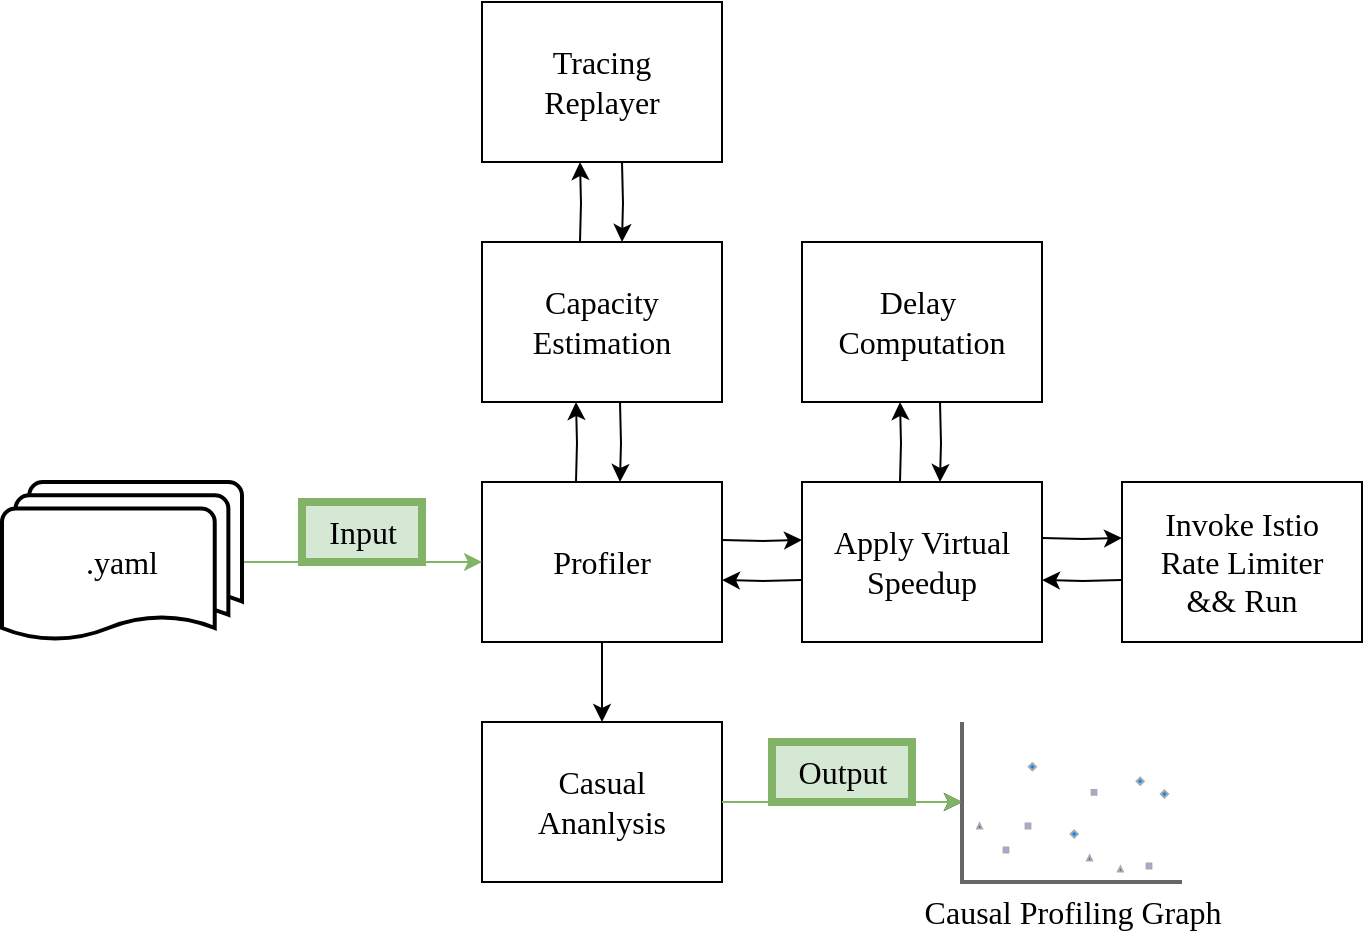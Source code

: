<mxfile version="23.0.2" type="github">
  <diagram name="Page-1" id="wRnGrg6iGE06HjqvxRR6">
    <mxGraphModel dx="864" dy="652" grid="0" gridSize="10" guides="1" tooltips="1" connect="1" arrows="1" fold="1" page="1" pageScale="1" pageWidth="850" pageHeight="1100" math="0" shadow="0">
      <root>
        <mxCell id="0" />
        <mxCell id="1" parent="0" />
        <mxCell id="ntJ7m171lPZw0HIdvSzM-8" style="edgeStyle=orthogonalEdgeStyle;rounded=0;orthogonalLoop=1;jettySize=auto;html=1;exitX=0.25;exitY=0;exitDx=0;exitDy=0;fontFamily=Times New Roman;" edge="1" parent="1">
          <mxGeometry relative="1" as="geometry">
            <mxPoint x="367" y="400" as="sourcePoint" />
            <mxPoint x="367" y="360" as="targetPoint" />
          </mxGeometry>
        </mxCell>
        <mxCell id="ntJ7m171lPZw0HIdvSzM-23" style="edgeStyle=orthogonalEdgeStyle;rounded=0;orthogonalLoop=1;jettySize=auto;html=1;exitX=1;exitY=0.25;exitDx=0;exitDy=0;entryX=0;entryY=0.25;entryDx=0;entryDy=0;fontFamily=Times New Roman;" edge="1" parent="1">
          <mxGeometry relative="1" as="geometry">
            <mxPoint x="440" y="429" as="sourcePoint" />
            <mxPoint x="480" y="429" as="targetPoint" />
          </mxGeometry>
        </mxCell>
        <mxCell id="ntJ7m171lPZw0HIdvSzM-31" style="edgeStyle=orthogonalEdgeStyle;rounded=0;orthogonalLoop=1;jettySize=auto;html=1;exitX=0.5;exitY=1;exitDx=0;exitDy=0;entryX=0.5;entryY=0;entryDx=0;entryDy=0;fontFamily=Times New Roman;" edge="1" parent="1" source="ntJ7m171lPZw0HIdvSzM-1" target="ntJ7m171lPZw0HIdvSzM-21">
          <mxGeometry relative="1" as="geometry" />
        </mxCell>
        <mxCell id="ntJ7m171lPZw0HIdvSzM-1" value="&lt;font style=&quot;font-size: 16px;&quot;&gt;Profiler&lt;/font&gt;" style="whiteSpace=wrap;html=1;fillColor=default;fontFamily=Times New Roman;" vertex="1" parent="1">
          <mxGeometry x="320" y="400" width="120" height="80" as="geometry" />
        </mxCell>
        <mxCell id="ntJ7m171lPZw0HIdvSzM-3" style="edgeStyle=orthogonalEdgeStyle;rounded=0;orthogonalLoop=1;jettySize=auto;html=1;exitX=1;exitY=0.5;exitDx=0;exitDy=0;exitPerimeter=0;fillColor=#d5e8d4;strokeColor=#82b366;fontFamily=Times New Roman;" edge="1" parent="1" source="ntJ7m171lPZw0HIdvSzM-2" target="ntJ7m171lPZw0HIdvSzM-1">
          <mxGeometry relative="1" as="geometry" />
        </mxCell>
        <mxCell id="ntJ7m171lPZw0HIdvSzM-2" value="&lt;font style=&quot;font-size: 16px;&quot;&gt;.yaml&lt;/font&gt;" style="strokeWidth=2;html=1;shape=mxgraph.flowchart.multi-document;whiteSpace=wrap;fontFamily=Times New Roman;" vertex="1" parent="1">
          <mxGeometry x="80" y="400" width="120" height="80" as="geometry" />
        </mxCell>
        <mxCell id="ntJ7m171lPZw0HIdvSzM-4" value="&lt;font style=&quot;font-size: 16px;&quot;&gt;Input&lt;/font&gt;" style="text;html=1;align=center;verticalAlign=middle;resizable=0;points=[];autosize=1;strokeColor=#82b366;fillColor=#d5e8d4;strokeWidth=4;fontFamily=Times New Roman;" vertex="1" parent="1">
          <mxGeometry x="230" y="410" width="60" height="30" as="geometry" />
        </mxCell>
        <mxCell id="ntJ7m171lPZw0HIdvSzM-9" style="edgeStyle=orthogonalEdgeStyle;rounded=0;orthogonalLoop=1;jettySize=auto;html=1;entryX=0.75;entryY=0;entryDx=0;entryDy=0;fontFamily=Times New Roman;" edge="1" parent="1">
          <mxGeometry relative="1" as="geometry">
            <mxPoint x="389" y="360" as="sourcePoint" />
            <mxPoint x="389" y="400" as="targetPoint" />
          </mxGeometry>
        </mxCell>
        <mxCell id="ntJ7m171lPZw0HIdvSzM-17" style="edgeStyle=orthogonalEdgeStyle;rounded=0;orthogonalLoop=1;jettySize=auto;html=1;exitX=0.25;exitY=0;exitDx=0;exitDy=0;entryX=0.25;entryY=1;entryDx=0;entryDy=0;fontFamily=Times New Roman;" edge="1" parent="1">
          <mxGeometry relative="1" as="geometry">
            <mxPoint x="369" y="280" as="sourcePoint" />
            <mxPoint x="369" y="240" as="targetPoint" />
          </mxGeometry>
        </mxCell>
        <mxCell id="ntJ7m171lPZw0HIdvSzM-7" value="&lt;font style=&quot;font-size: 16px;&quot;&gt;Capacity&lt;br&gt;Estimation&lt;br&gt;&lt;/font&gt;" style="whiteSpace=wrap;html=1;fillColor=default;fontFamily=Times New Roman;" vertex="1" parent="1">
          <mxGeometry x="320" y="280" width="120" height="80" as="geometry" />
        </mxCell>
        <mxCell id="ntJ7m171lPZw0HIdvSzM-18" style="edgeStyle=orthogonalEdgeStyle;rounded=0;orthogonalLoop=1;jettySize=auto;html=1;exitX=0.75;exitY=1;exitDx=0;exitDy=0;entryX=0.75;entryY=0;entryDx=0;entryDy=0;fontFamily=Times New Roman;" edge="1" parent="1">
          <mxGeometry relative="1" as="geometry">
            <mxPoint x="390" y="240" as="sourcePoint" />
            <mxPoint x="390" y="280" as="targetPoint" />
          </mxGeometry>
        </mxCell>
        <mxCell id="ntJ7m171lPZw0HIdvSzM-10" value="&lt;font style=&quot;font-size: 16px;&quot;&gt;Tracing&lt;br&gt;Replayer&lt;br&gt;&lt;/font&gt;" style="whiteSpace=wrap;html=1;fillColor=default;fontFamily=Times New Roman;" vertex="1" parent="1">
          <mxGeometry x="320" y="160" width="120" height="80" as="geometry" />
        </mxCell>
        <mxCell id="ntJ7m171lPZw0HIdvSzM-24" style="edgeStyle=orthogonalEdgeStyle;rounded=0;orthogonalLoop=1;jettySize=auto;html=1;exitX=0;exitY=0.75;exitDx=0;exitDy=0;entryX=1;entryY=0.75;entryDx=0;entryDy=0;fontFamily=Times New Roman;" edge="1" parent="1">
          <mxGeometry relative="1" as="geometry">
            <mxPoint x="480" y="449" as="sourcePoint" />
            <mxPoint x="440" y="449" as="targetPoint" />
          </mxGeometry>
        </mxCell>
        <mxCell id="ntJ7m171lPZw0HIdvSzM-26" style="edgeStyle=orthogonalEdgeStyle;rounded=0;orthogonalLoop=1;jettySize=auto;html=1;exitX=0.25;exitY=0;exitDx=0;exitDy=0;entryX=0.25;entryY=1;entryDx=0;entryDy=0;fontFamily=Times New Roman;" edge="1" parent="1">
          <mxGeometry relative="1" as="geometry">
            <mxPoint x="529" y="400" as="sourcePoint" />
            <mxPoint x="529" y="360" as="targetPoint" />
          </mxGeometry>
        </mxCell>
        <mxCell id="ntJ7m171lPZw0HIdvSzM-29" style="edgeStyle=orthogonalEdgeStyle;rounded=0;orthogonalLoop=1;jettySize=auto;html=1;exitX=1;exitY=0.25;exitDx=0;exitDy=0;entryX=0;entryY=0.25;entryDx=0;entryDy=0;fontFamily=Times New Roman;" edge="1" parent="1">
          <mxGeometry relative="1" as="geometry">
            <mxPoint x="600" y="428" as="sourcePoint" />
            <mxPoint x="640" y="428" as="targetPoint" />
          </mxGeometry>
        </mxCell>
        <mxCell id="ntJ7m171lPZw0HIdvSzM-20" value="&lt;font style=&quot;font-size: 16px;&quot;&gt;Apply Virtual&lt;br&gt;Speedup&lt;br&gt;&lt;/font&gt;" style="whiteSpace=wrap;html=1;fillColor=default;fontFamily=Times New Roman;" vertex="1" parent="1">
          <mxGeometry x="480" y="400" width="120" height="80" as="geometry" />
        </mxCell>
        <mxCell id="ntJ7m171lPZw0HIdvSzM-21" value="&lt;font style=&quot;font-size: 16px;&quot;&gt;Casual&lt;br&gt;Ananlysis&lt;br&gt;&lt;/font&gt;" style="whiteSpace=wrap;html=1;fillColor=default;fontFamily=Times New Roman;" vertex="1" parent="1">
          <mxGeometry x="320" y="520" width="120" height="80" as="geometry" />
        </mxCell>
        <mxCell id="ntJ7m171lPZw0HIdvSzM-27" style="edgeStyle=orthogonalEdgeStyle;rounded=0;orthogonalLoop=1;jettySize=auto;html=1;exitX=0.75;exitY=1;exitDx=0;exitDy=0;entryX=0.75;entryY=0;entryDx=0;entryDy=0;fontFamily=Times New Roman;" edge="1" parent="1">
          <mxGeometry relative="1" as="geometry">
            <mxPoint x="549" y="360" as="sourcePoint" />
            <mxPoint x="549" y="400" as="targetPoint" />
          </mxGeometry>
        </mxCell>
        <mxCell id="ntJ7m171lPZw0HIdvSzM-22" value="&lt;font style=&quot;font-size: 16px;&quot;&gt;Delay&amp;nbsp;&lt;br&gt;Computation&lt;br&gt;&lt;/font&gt;" style="whiteSpace=wrap;html=1;fillColor=default;fontFamily=Times New Roman;" vertex="1" parent="1">
          <mxGeometry x="480" y="280" width="120" height="80" as="geometry" />
        </mxCell>
        <mxCell id="ntJ7m171lPZw0HIdvSzM-30" style="edgeStyle=orthogonalEdgeStyle;rounded=0;orthogonalLoop=1;jettySize=auto;html=1;exitX=0;exitY=0.75;exitDx=0;exitDy=0;entryX=1;entryY=0.75;entryDx=0;entryDy=0;fontFamily=Times New Roman;" edge="1" parent="1">
          <mxGeometry relative="1" as="geometry">
            <mxPoint x="640" y="449" as="sourcePoint" />
            <mxPoint x="600" y="449" as="targetPoint" />
          </mxGeometry>
        </mxCell>
        <mxCell id="ntJ7m171lPZw0HIdvSzM-28" value="&lt;font style=&quot;font-size: 16px;&quot;&gt;Invoke Istio&lt;br&gt;Rate Limiter&lt;br&gt;&amp;amp;&amp;amp; Run&lt;br&gt;&lt;/font&gt;" style="whiteSpace=wrap;html=1;fillColor=default;fontFamily=Times New Roman;" vertex="1" parent="1">
          <mxGeometry x="640" y="400" width="120" height="80" as="geometry" />
        </mxCell>
        <mxCell id="ntJ7m171lPZw0HIdvSzM-35" value="" style="verticalLabelPosition=bottom;shadow=0;dashed=0;align=center;html=1;verticalAlign=top;strokeWidth=1;shape=mxgraph.mockup.graphics.plotChart;strokeColor=none;strokeColor2=#aaaaaa;strokeColor3=#666666;fillColor2=#99aaff,#0022ff,#008cff;gradientColor=none;fontFamily=Times New Roman;" vertex="1" parent="1">
          <mxGeometry x="560" y="520" width="110" height="80" as="geometry" />
        </mxCell>
        <mxCell id="ntJ7m171lPZw0HIdvSzM-38" style="edgeStyle=orthogonalEdgeStyle;rounded=0;orthogonalLoop=1;jettySize=auto;html=1;exitX=1;exitY=0.5;exitDx=0;exitDy=0;entryX=0;entryY=0.5;entryDx=0;entryDy=0;entryPerimeter=0;fontFamily=Times New Roman;" edge="1" parent="1" source="ntJ7m171lPZw0HIdvSzM-21" target="ntJ7m171lPZw0HIdvSzM-35">
          <mxGeometry relative="1" as="geometry" />
        </mxCell>
        <mxCell id="ntJ7m171lPZw0HIdvSzM-40" style="edgeStyle=orthogonalEdgeStyle;rounded=0;orthogonalLoop=1;jettySize=auto;html=1;exitX=1;exitY=0.5;exitDx=0;exitDy=0;exitPerimeter=0;fillColor=#d5e8d4;strokeColor=#82b366;fontFamily=Times New Roman;" edge="1" parent="1">
          <mxGeometry relative="1" as="geometry">
            <mxPoint x="440" y="560" as="sourcePoint" />
            <mxPoint x="560" y="560" as="targetPoint" />
          </mxGeometry>
        </mxCell>
        <mxCell id="ntJ7m171lPZw0HIdvSzM-41" value="&lt;font style=&quot;font-size: 16px;&quot;&gt;Output&lt;/font&gt;" style="text;html=1;align=center;verticalAlign=middle;resizable=0;points=[];autosize=1;strokeColor=#82b366;fillColor=#d5e8d4;strokeWidth=4;fontFamily=Times New Roman;" vertex="1" parent="1">
          <mxGeometry x="465" y="530" width="70" height="30" as="geometry" />
        </mxCell>
        <mxCell id="ntJ7m171lPZw0HIdvSzM-43" value="&lt;font style=&quot;font-size: 16px;&quot;&gt;Causal Profiling Graph&lt;/font&gt;" style="text;html=1;align=center;verticalAlign=middle;resizable=0;points=[];autosize=1;strokeColor=none;fillColor=none;fontFamily=Times New Roman;" vertex="1" parent="1">
          <mxGeometry x="530" y="600" width="170" height="30" as="geometry" />
        </mxCell>
      </root>
    </mxGraphModel>
  </diagram>
</mxfile>
